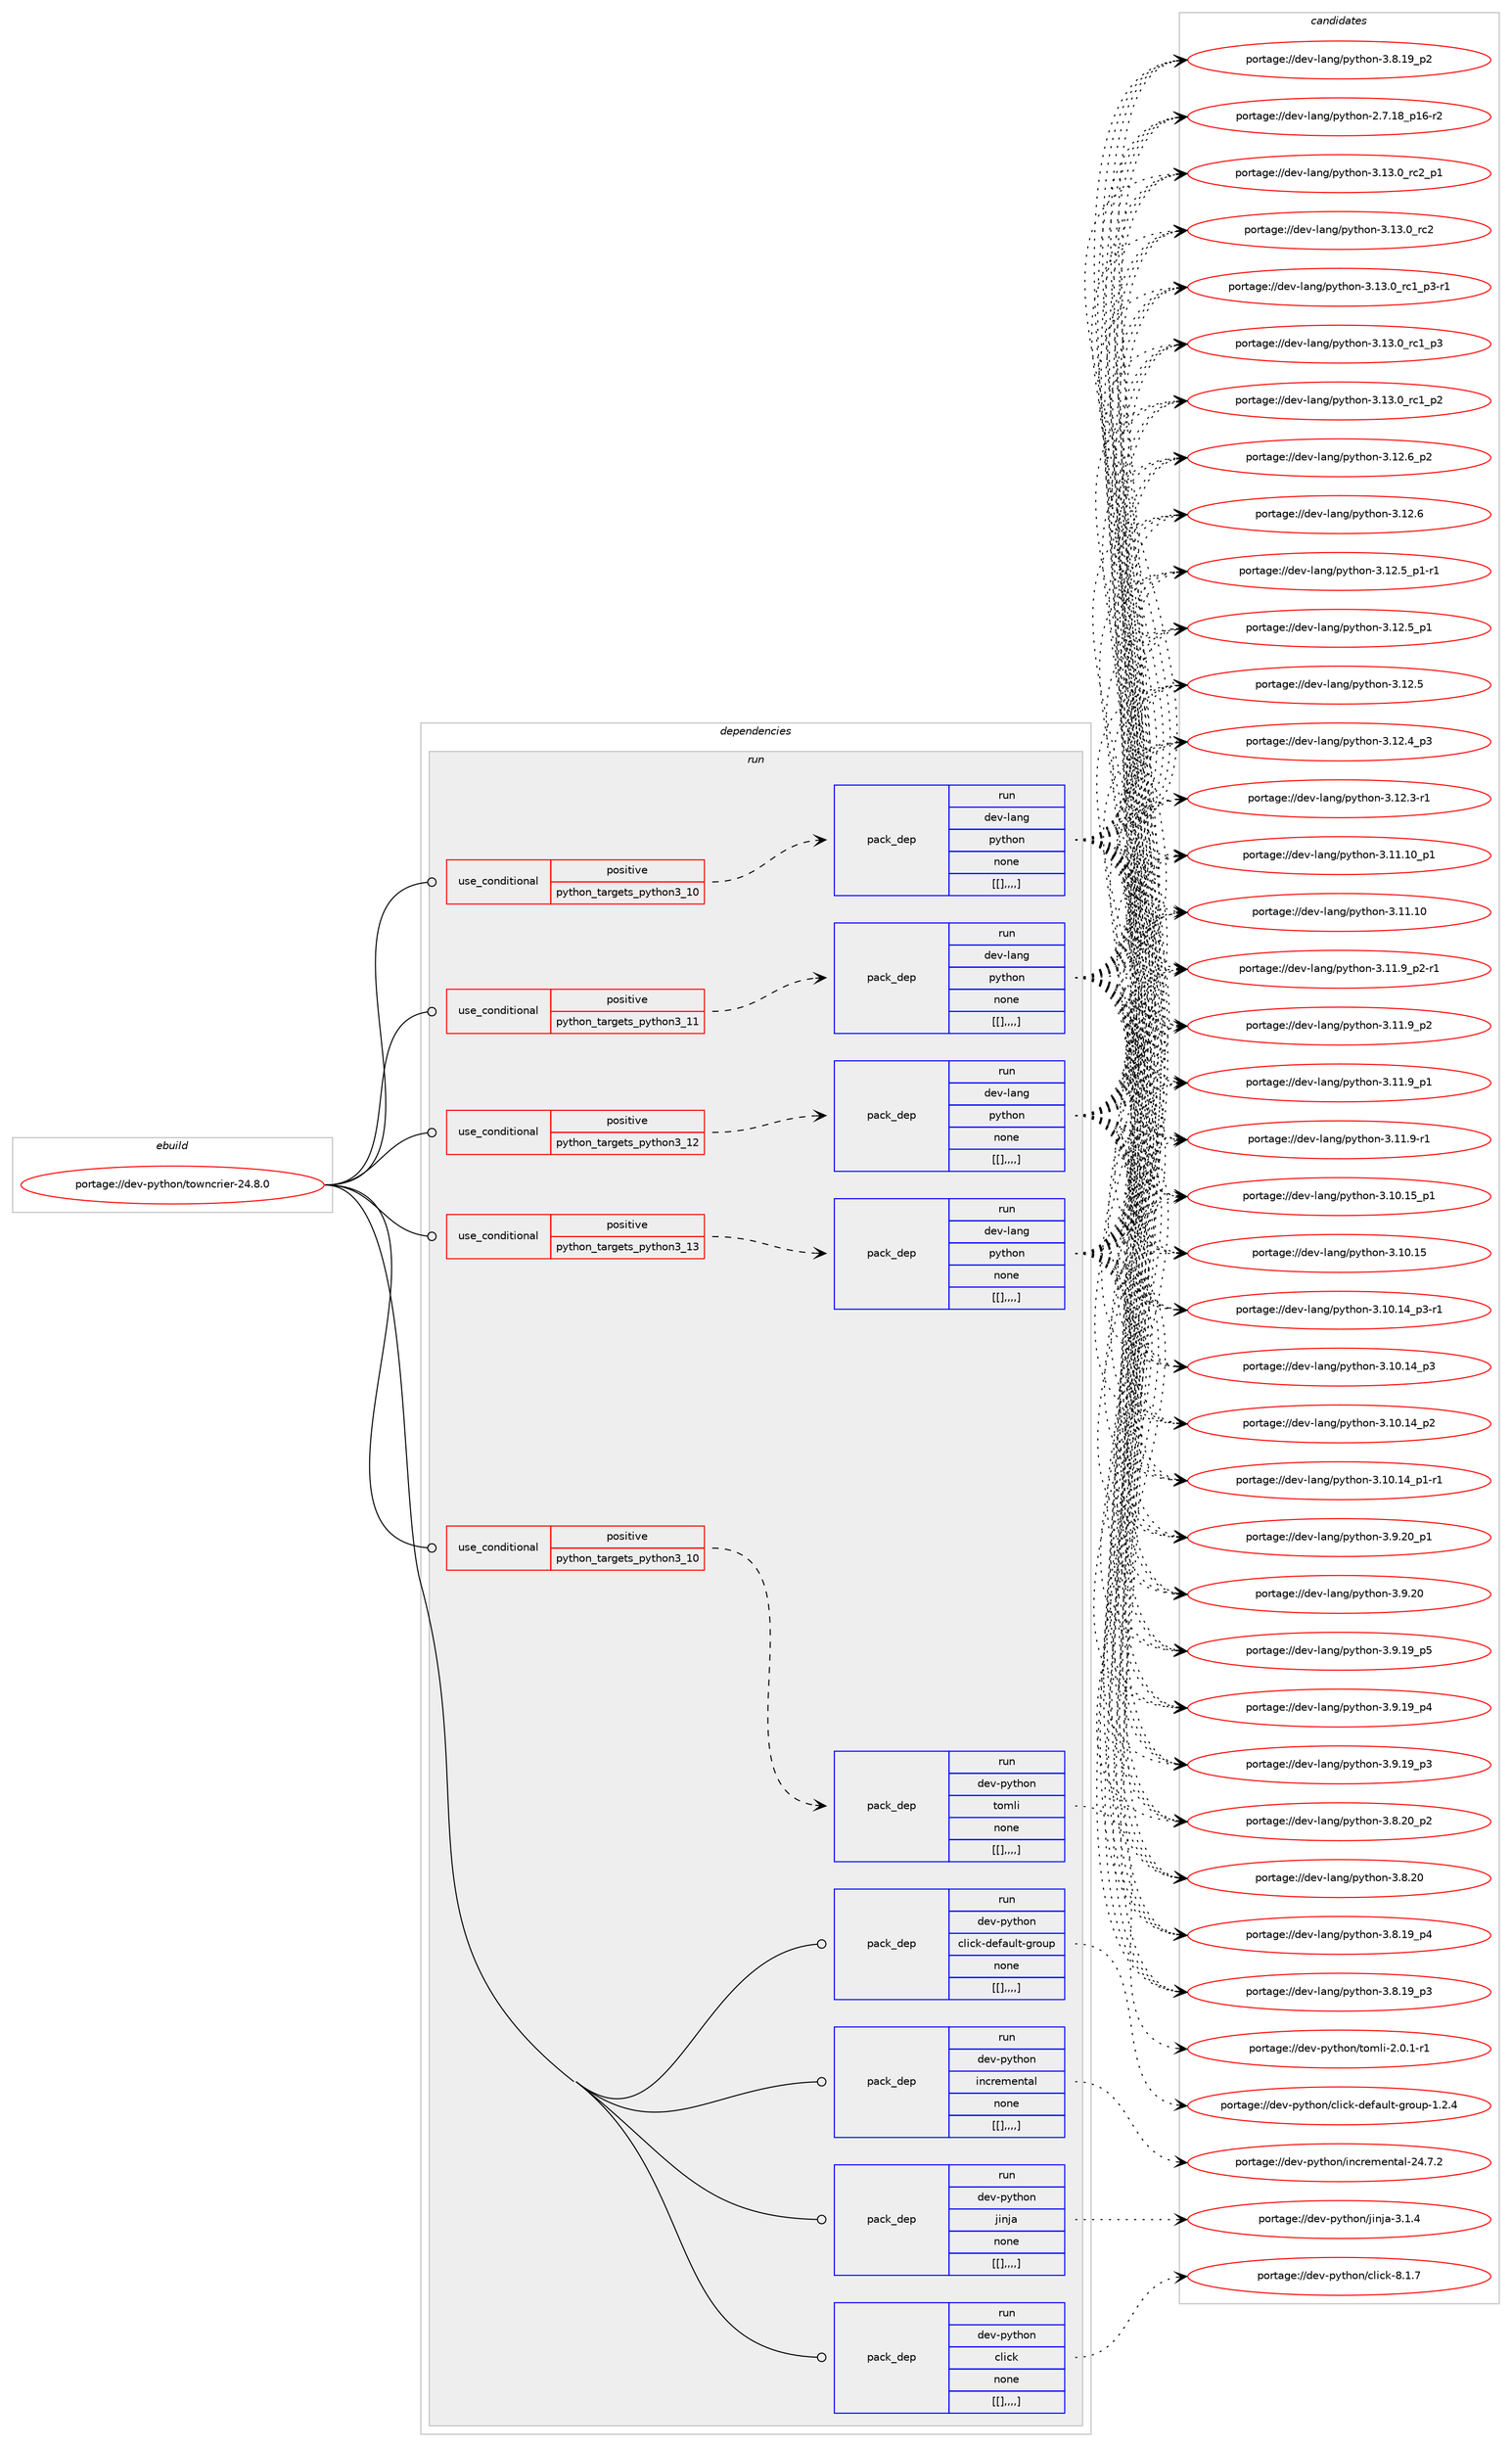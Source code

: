digraph prolog {

# *************
# Graph options
# *************

newrank=true;
concentrate=true;
compound=true;
graph [rankdir=LR,fontname=Helvetica,fontsize=10,ranksep=1.5];#, ranksep=2.5, nodesep=0.2];
edge  [arrowhead=vee];
node  [fontname=Helvetica,fontsize=10];

# **********
# The ebuild
# **********

subgraph cluster_leftcol {
color=gray;
label=<<i>ebuild</i>>;
id [label="portage://dev-python/towncrier-24.8.0", color=red, width=4, href="../dev-python/towncrier-24.8.0.svg"];
}

# ****************
# The dependencies
# ****************

subgraph cluster_midcol {
color=gray;
label=<<i>dependencies</i>>;
subgraph cluster_compile {
fillcolor="#eeeeee";
style=filled;
label=<<i>compile</i>>;
}
subgraph cluster_compileandrun {
fillcolor="#eeeeee";
style=filled;
label=<<i>compile and run</i>>;
}
subgraph cluster_run {
fillcolor="#eeeeee";
style=filled;
label=<<i>run</i>>;
subgraph cond42301 {
dependency169187 [label=<<TABLE BORDER="0" CELLBORDER="1" CELLSPACING="0" CELLPADDING="4"><TR><TD ROWSPAN="3" CELLPADDING="10">use_conditional</TD></TR><TR><TD>positive</TD></TR><TR><TD>python_targets_python3_10</TD></TR></TABLE>>, shape=none, color=red];
subgraph pack125624 {
dependency169188 [label=<<TABLE BORDER="0" CELLBORDER="1" CELLSPACING="0" CELLPADDING="4" WIDTH="220"><TR><TD ROWSPAN="6" CELLPADDING="30">pack_dep</TD></TR><TR><TD WIDTH="110">run</TD></TR><TR><TD>dev-lang</TD></TR><TR><TD>python</TD></TR><TR><TD>none</TD></TR><TR><TD>[[],,,,]</TD></TR></TABLE>>, shape=none, color=blue];
}
dependency169187:e -> dependency169188:w [weight=20,style="dashed",arrowhead="vee"];
}
id:e -> dependency169187:w [weight=20,style="solid",arrowhead="odot"];
subgraph cond42302 {
dependency169189 [label=<<TABLE BORDER="0" CELLBORDER="1" CELLSPACING="0" CELLPADDING="4"><TR><TD ROWSPAN="3" CELLPADDING="10">use_conditional</TD></TR><TR><TD>positive</TD></TR><TR><TD>python_targets_python3_10</TD></TR></TABLE>>, shape=none, color=red];
subgraph pack125625 {
dependency169190 [label=<<TABLE BORDER="0" CELLBORDER="1" CELLSPACING="0" CELLPADDING="4" WIDTH="220"><TR><TD ROWSPAN="6" CELLPADDING="30">pack_dep</TD></TR><TR><TD WIDTH="110">run</TD></TR><TR><TD>dev-python</TD></TR><TR><TD>tomli</TD></TR><TR><TD>none</TD></TR><TR><TD>[[],,,,]</TD></TR></TABLE>>, shape=none, color=blue];
}
dependency169189:e -> dependency169190:w [weight=20,style="dashed",arrowhead="vee"];
}
id:e -> dependency169189:w [weight=20,style="solid",arrowhead="odot"];
subgraph cond42303 {
dependency169191 [label=<<TABLE BORDER="0" CELLBORDER="1" CELLSPACING="0" CELLPADDING="4"><TR><TD ROWSPAN="3" CELLPADDING="10">use_conditional</TD></TR><TR><TD>positive</TD></TR><TR><TD>python_targets_python3_11</TD></TR></TABLE>>, shape=none, color=red];
subgraph pack125626 {
dependency169192 [label=<<TABLE BORDER="0" CELLBORDER="1" CELLSPACING="0" CELLPADDING="4" WIDTH="220"><TR><TD ROWSPAN="6" CELLPADDING="30">pack_dep</TD></TR><TR><TD WIDTH="110">run</TD></TR><TR><TD>dev-lang</TD></TR><TR><TD>python</TD></TR><TR><TD>none</TD></TR><TR><TD>[[],,,,]</TD></TR></TABLE>>, shape=none, color=blue];
}
dependency169191:e -> dependency169192:w [weight=20,style="dashed",arrowhead="vee"];
}
id:e -> dependency169191:w [weight=20,style="solid",arrowhead="odot"];
subgraph cond42304 {
dependency169193 [label=<<TABLE BORDER="0" CELLBORDER="1" CELLSPACING="0" CELLPADDING="4"><TR><TD ROWSPAN="3" CELLPADDING="10">use_conditional</TD></TR><TR><TD>positive</TD></TR><TR><TD>python_targets_python3_12</TD></TR></TABLE>>, shape=none, color=red];
subgraph pack125627 {
dependency169194 [label=<<TABLE BORDER="0" CELLBORDER="1" CELLSPACING="0" CELLPADDING="4" WIDTH="220"><TR><TD ROWSPAN="6" CELLPADDING="30">pack_dep</TD></TR><TR><TD WIDTH="110">run</TD></TR><TR><TD>dev-lang</TD></TR><TR><TD>python</TD></TR><TR><TD>none</TD></TR><TR><TD>[[],,,,]</TD></TR></TABLE>>, shape=none, color=blue];
}
dependency169193:e -> dependency169194:w [weight=20,style="dashed",arrowhead="vee"];
}
id:e -> dependency169193:w [weight=20,style="solid",arrowhead="odot"];
subgraph cond42305 {
dependency169195 [label=<<TABLE BORDER="0" CELLBORDER="1" CELLSPACING="0" CELLPADDING="4"><TR><TD ROWSPAN="3" CELLPADDING="10">use_conditional</TD></TR><TR><TD>positive</TD></TR><TR><TD>python_targets_python3_13</TD></TR></TABLE>>, shape=none, color=red];
subgraph pack125628 {
dependency169196 [label=<<TABLE BORDER="0" CELLBORDER="1" CELLSPACING="0" CELLPADDING="4" WIDTH="220"><TR><TD ROWSPAN="6" CELLPADDING="30">pack_dep</TD></TR><TR><TD WIDTH="110">run</TD></TR><TR><TD>dev-lang</TD></TR><TR><TD>python</TD></TR><TR><TD>none</TD></TR><TR><TD>[[],,,,]</TD></TR></TABLE>>, shape=none, color=blue];
}
dependency169195:e -> dependency169196:w [weight=20,style="dashed",arrowhead="vee"];
}
id:e -> dependency169195:w [weight=20,style="solid",arrowhead="odot"];
subgraph pack125629 {
dependency169197 [label=<<TABLE BORDER="0" CELLBORDER="1" CELLSPACING="0" CELLPADDING="4" WIDTH="220"><TR><TD ROWSPAN="6" CELLPADDING="30">pack_dep</TD></TR><TR><TD WIDTH="110">run</TD></TR><TR><TD>dev-python</TD></TR><TR><TD>click</TD></TR><TR><TD>none</TD></TR><TR><TD>[[],,,,]</TD></TR></TABLE>>, shape=none, color=blue];
}
id:e -> dependency169197:w [weight=20,style="solid",arrowhead="odot"];
subgraph pack125630 {
dependency169198 [label=<<TABLE BORDER="0" CELLBORDER="1" CELLSPACING="0" CELLPADDING="4" WIDTH="220"><TR><TD ROWSPAN="6" CELLPADDING="30">pack_dep</TD></TR><TR><TD WIDTH="110">run</TD></TR><TR><TD>dev-python</TD></TR><TR><TD>click-default-group</TD></TR><TR><TD>none</TD></TR><TR><TD>[[],,,,]</TD></TR></TABLE>>, shape=none, color=blue];
}
id:e -> dependency169198:w [weight=20,style="solid",arrowhead="odot"];
subgraph pack125631 {
dependency169199 [label=<<TABLE BORDER="0" CELLBORDER="1" CELLSPACING="0" CELLPADDING="4" WIDTH="220"><TR><TD ROWSPAN="6" CELLPADDING="30">pack_dep</TD></TR><TR><TD WIDTH="110">run</TD></TR><TR><TD>dev-python</TD></TR><TR><TD>incremental</TD></TR><TR><TD>none</TD></TR><TR><TD>[[],,,,]</TD></TR></TABLE>>, shape=none, color=blue];
}
id:e -> dependency169199:w [weight=20,style="solid",arrowhead="odot"];
subgraph pack125632 {
dependency169200 [label=<<TABLE BORDER="0" CELLBORDER="1" CELLSPACING="0" CELLPADDING="4" WIDTH="220"><TR><TD ROWSPAN="6" CELLPADDING="30">pack_dep</TD></TR><TR><TD WIDTH="110">run</TD></TR><TR><TD>dev-python</TD></TR><TR><TD>jinja</TD></TR><TR><TD>none</TD></TR><TR><TD>[[],,,,]</TD></TR></TABLE>>, shape=none, color=blue];
}
id:e -> dependency169200:w [weight=20,style="solid",arrowhead="odot"];
}
}

# **************
# The candidates
# **************

subgraph cluster_choices {
rank=same;
color=gray;
label=<<i>candidates</i>>;

subgraph choice125624 {
color=black;
nodesep=1;
choice100101118451089711010347112121116104111110455146495146489511499509511249 [label="portage://dev-lang/python-3.13.0_rc2_p1", color=red, width=4,href="../dev-lang/python-3.13.0_rc2_p1.svg"];
choice10010111845108971101034711212111610411111045514649514648951149950 [label="portage://dev-lang/python-3.13.0_rc2", color=red, width=4,href="../dev-lang/python-3.13.0_rc2.svg"];
choice1001011184510897110103471121211161041111104551464951464895114994995112514511449 [label="portage://dev-lang/python-3.13.0_rc1_p3-r1", color=red, width=4,href="../dev-lang/python-3.13.0_rc1_p3-r1.svg"];
choice100101118451089711010347112121116104111110455146495146489511499499511251 [label="portage://dev-lang/python-3.13.0_rc1_p3", color=red, width=4,href="../dev-lang/python-3.13.0_rc1_p3.svg"];
choice100101118451089711010347112121116104111110455146495146489511499499511250 [label="portage://dev-lang/python-3.13.0_rc1_p2", color=red, width=4,href="../dev-lang/python-3.13.0_rc1_p2.svg"];
choice100101118451089711010347112121116104111110455146495046549511250 [label="portage://dev-lang/python-3.12.6_p2", color=red, width=4,href="../dev-lang/python-3.12.6_p2.svg"];
choice10010111845108971101034711212111610411111045514649504654 [label="portage://dev-lang/python-3.12.6", color=red, width=4,href="../dev-lang/python-3.12.6.svg"];
choice1001011184510897110103471121211161041111104551464950465395112494511449 [label="portage://dev-lang/python-3.12.5_p1-r1", color=red, width=4,href="../dev-lang/python-3.12.5_p1-r1.svg"];
choice100101118451089711010347112121116104111110455146495046539511249 [label="portage://dev-lang/python-3.12.5_p1", color=red, width=4,href="../dev-lang/python-3.12.5_p1.svg"];
choice10010111845108971101034711212111610411111045514649504653 [label="portage://dev-lang/python-3.12.5", color=red, width=4,href="../dev-lang/python-3.12.5.svg"];
choice100101118451089711010347112121116104111110455146495046529511251 [label="portage://dev-lang/python-3.12.4_p3", color=red, width=4,href="../dev-lang/python-3.12.4_p3.svg"];
choice100101118451089711010347112121116104111110455146495046514511449 [label="portage://dev-lang/python-3.12.3-r1", color=red, width=4,href="../dev-lang/python-3.12.3-r1.svg"];
choice10010111845108971101034711212111610411111045514649494649489511249 [label="portage://dev-lang/python-3.11.10_p1", color=red, width=4,href="../dev-lang/python-3.11.10_p1.svg"];
choice1001011184510897110103471121211161041111104551464949464948 [label="portage://dev-lang/python-3.11.10", color=red, width=4,href="../dev-lang/python-3.11.10.svg"];
choice1001011184510897110103471121211161041111104551464949465795112504511449 [label="portage://dev-lang/python-3.11.9_p2-r1", color=red, width=4,href="../dev-lang/python-3.11.9_p2-r1.svg"];
choice100101118451089711010347112121116104111110455146494946579511250 [label="portage://dev-lang/python-3.11.9_p2", color=red, width=4,href="../dev-lang/python-3.11.9_p2.svg"];
choice100101118451089711010347112121116104111110455146494946579511249 [label="portage://dev-lang/python-3.11.9_p1", color=red, width=4,href="../dev-lang/python-3.11.9_p1.svg"];
choice100101118451089711010347112121116104111110455146494946574511449 [label="portage://dev-lang/python-3.11.9-r1", color=red, width=4,href="../dev-lang/python-3.11.9-r1.svg"];
choice10010111845108971101034711212111610411111045514649484649539511249 [label="portage://dev-lang/python-3.10.15_p1", color=red, width=4,href="../dev-lang/python-3.10.15_p1.svg"];
choice1001011184510897110103471121211161041111104551464948464953 [label="portage://dev-lang/python-3.10.15", color=red, width=4,href="../dev-lang/python-3.10.15.svg"];
choice100101118451089711010347112121116104111110455146494846495295112514511449 [label="portage://dev-lang/python-3.10.14_p3-r1", color=red, width=4,href="../dev-lang/python-3.10.14_p3-r1.svg"];
choice10010111845108971101034711212111610411111045514649484649529511251 [label="portage://dev-lang/python-3.10.14_p3", color=red, width=4,href="../dev-lang/python-3.10.14_p3.svg"];
choice10010111845108971101034711212111610411111045514649484649529511250 [label="portage://dev-lang/python-3.10.14_p2", color=red, width=4,href="../dev-lang/python-3.10.14_p2.svg"];
choice100101118451089711010347112121116104111110455146494846495295112494511449 [label="portage://dev-lang/python-3.10.14_p1-r1", color=red, width=4,href="../dev-lang/python-3.10.14_p1-r1.svg"];
choice100101118451089711010347112121116104111110455146574650489511249 [label="portage://dev-lang/python-3.9.20_p1", color=red, width=4,href="../dev-lang/python-3.9.20_p1.svg"];
choice10010111845108971101034711212111610411111045514657465048 [label="portage://dev-lang/python-3.9.20", color=red, width=4,href="../dev-lang/python-3.9.20.svg"];
choice100101118451089711010347112121116104111110455146574649579511253 [label="portage://dev-lang/python-3.9.19_p5", color=red, width=4,href="../dev-lang/python-3.9.19_p5.svg"];
choice100101118451089711010347112121116104111110455146574649579511252 [label="portage://dev-lang/python-3.9.19_p4", color=red, width=4,href="../dev-lang/python-3.9.19_p4.svg"];
choice100101118451089711010347112121116104111110455146574649579511251 [label="portage://dev-lang/python-3.9.19_p3", color=red, width=4,href="../dev-lang/python-3.9.19_p3.svg"];
choice100101118451089711010347112121116104111110455146564650489511250 [label="portage://dev-lang/python-3.8.20_p2", color=red, width=4,href="../dev-lang/python-3.8.20_p2.svg"];
choice10010111845108971101034711212111610411111045514656465048 [label="portage://dev-lang/python-3.8.20", color=red, width=4,href="../dev-lang/python-3.8.20.svg"];
choice100101118451089711010347112121116104111110455146564649579511252 [label="portage://dev-lang/python-3.8.19_p4", color=red, width=4,href="../dev-lang/python-3.8.19_p4.svg"];
choice100101118451089711010347112121116104111110455146564649579511251 [label="portage://dev-lang/python-3.8.19_p3", color=red, width=4,href="../dev-lang/python-3.8.19_p3.svg"];
choice100101118451089711010347112121116104111110455146564649579511250 [label="portage://dev-lang/python-3.8.19_p2", color=red, width=4,href="../dev-lang/python-3.8.19_p2.svg"];
choice100101118451089711010347112121116104111110455046554649569511249544511450 [label="portage://dev-lang/python-2.7.18_p16-r2", color=red, width=4,href="../dev-lang/python-2.7.18_p16-r2.svg"];
dependency169188:e -> choice100101118451089711010347112121116104111110455146495146489511499509511249:w [style=dotted,weight="100"];
dependency169188:e -> choice10010111845108971101034711212111610411111045514649514648951149950:w [style=dotted,weight="100"];
dependency169188:e -> choice1001011184510897110103471121211161041111104551464951464895114994995112514511449:w [style=dotted,weight="100"];
dependency169188:e -> choice100101118451089711010347112121116104111110455146495146489511499499511251:w [style=dotted,weight="100"];
dependency169188:e -> choice100101118451089711010347112121116104111110455146495146489511499499511250:w [style=dotted,weight="100"];
dependency169188:e -> choice100101118451089711010347112121116104111110455146495046549511250:w [style=dotted,weight="100"];
dependency169188:e -> choice10010111845108971101034711212111610411111045514649504654:w [style=dotted,weight="100"];
dependency169188:e -> choice1001011184510897110103471121211161041111104551464950465395112494511449:w [style=dotted,weight="100"];
dependency169188:e -> choice100101118451089711010347112121116104111110455146495046539511249:w [style=dotted,weight="100"];
dependency169188:e -> choice10010111845108971101034711212111610411111045514649504653:w [style=dotted,weight="100"];
dependency169188:e -> choice100101118451089711010347112121116104111110455146495046529511251:w [style=dotted,weight="100"];
dependency169188:e -> choice100101118451089711010347112121116104111110455146495046514511449:w [style=dotted,weight="100"];
dependency169188:e -> choice10010111845108971101034711212111610411111045514649494649489511249:w [style=dotted,weight="100"];
dependency169188:e -> choice1001011184510897110103471121211161041111104551464949464948:w [style=dotted,weight="100"];
dependency169188:e -> choice1001011184510897110103471121211161041111104551464949465795112504511449:w [style=dotted,weight="100"];
dependency169188:e -> choice100101118451089711010347112121116104111110455146494946579511250:w [style=dotted,weight="100"];
dependency169188:e -> choice100101118451089711010347112121116104111110455146494946579511249:w [style=dotted,weight="100"];
dependency169188:e -> choice100101118451089711010347112121116104111110455146494946574511449:w [style=dotted,weight="100"];
dependency169188:e -> choice10010111845108971101034711212111610411111045514649484649539511249:w [style=dotted,weight="100"];
dependency169188:e -> choice1001011184510897110103471121211161041111104551464948464953:w [style=dotted,weight="100"];
dependency169188:e -> choice100101118451089711010347112121116104111110455146494846495295112514511449:w [style=dotted,weight="100"];
dependency169188:e -> choice10010111845108971101034711212111610411111045514649484649529511251:w [style=dotted,weight="100"];
dependency169188:e -> choice10010111845108971101034711212111610411111045514649484649529511250:w [style=dotted,weight="100"];
dependency169188:e -> choice100101118451089711010347112121116104111110455146494846495295112494511449:w [style=dotted,weight="100"];
dependency169188:e -> choice100101118451089711010347112121116104111110455146574650489511249:w [style=dotted,weight="100"];
dependency169188:e -> choice10010111845108971101034711212111610411111045514657465048:w [style=dotted,weight="100"];
dependency169188:e -> choice100101118451089711010347112121116104111110455146574649579511253:w [style=dotted,weight="100"];
dependency169188:e -> choice100101118451089711010347112121116104111110455146574649579511252:w [style=dotted,weight="100"];
dependency169188:e -> choice100101118451089711010347112121116104111110455146574649579511251:w [style=dotted,weight="100"];
dependency169188:e -> choice100101118451089711010347112121116104111110455146564650489511250:w [style=dotted,weight="100"];
dependency169188:e -> choice10010111845108971101034711212111610411111045514656465048:w [style=dotted,weight="100"];
dependency169188:e -> choice100101118451089711010347112121116104111110455146564649579511252:w [style=dotted,weight="100"];
dependency169188:e -> choice100101118451089711010347112121116104111110455146564649579511251:w [style=dotted,weight="100"];
dependency169188:e -> choice100101118451089711010347112121116104111110455146564649579511250:w [style=dotted,weight="100"];
dependency169188:e -> choice100101118451089711010347112121116104111110455046554649569511249544511450:w [style=dotted,weight="100"];
}
subgraph choice125625 {
color=black;
nodesep=1;
choice10010111845112121116104111110471161111091081054550464846494511449 [label="portage://dev-python/tomli-2.0.1-r1", color=red, width=4,href="../dev-python/tomli-2.0.1-r1.svg"];
dependency169190:e -> choice10010111845112121116104111110471161111091081054550464846494511449:w [style=dotted,weight="100"];
}
subgraph choice125626 {
color=black;
nodesep=1;
choice100101118451089711010347112121116104111110455146495146489511499509511249 [label="portage://dev-lang/python-3.13.0_rc2_p1", color=red, width=4,href="../dev-lang/python-3.13.0_rc2_p1.svg"];
choice10010111845108971101034711212111610411111045514649514648951149950 [label="portage://dev-lang/python-3.13.0_rc2", color=red, width=4,href="../dev-lang/python-3.13.0_rc2.svg"];
choice1001011184510897110103471121211161041111104551464951464895114994995112514511449 [label="portage://dev-lang/python-3.13.0_rc1_p3-r1", color=red, width=4,href="../dev-lang/python-3.13.0_rc1_p3-r1.svg"];
choice100101118451089711010347112121116104111110455146495146489511499499511251 [label="portage://dev-lang/python-3.13.0_rc1_p3", color=red, width=4,href="../dev-lang/python-3.13.0_rc1_p3.svg"];
choice100101118451089711010347112121116104111110455146495146489511499499511250 [label="portage://dev-lang/python-3.13.0_rc1_p2", color=red, width=4,href="../dev-lang/python-3.13.0_rc1_p2.svg"];
choice100101118451089711010347112121116104111110455146495046549511250 [label="portage://dev-lang/python-3.12.6_p2", color=red, width=4,href="../dev-lang/python-3.12.6_p2.svg"];
choice10010111845108971101034711212111610411111045514649504654 [label="portage://dev-lang/python-3.12.6", color=red, width=4,href="../dev-lang/python-3.12.6.svg"];
choice1001011184510897110103471121211161041111104551464950465395112494511449 [label="portage://dev-lang/python-3.12.5_p1-r1", color=red, width=4,href="../dev-lang/python-3.12.5_p1-r1.svg"];
choice100101118451089711010347112121116104111110455146495046539511249 [label="portage://dev-lang/python-3.12.5_p1", color=red, width=4,href="../dev-lang/python-3.12.5_p1.svg"];
choice10010111845108971101034711212111610411111045514649504653 [label="portage://dev-lang/python-3.12.5", color=red, width=4,href="../dev-lang/python-3.12.5.svg"];
choice100101118451089711010347112121116104111110455146495046529511251 [label="portage://dev-lang/python-3.12.4_p3", color=red, width=4,href="../dev-lang/python-3.12.4_p3.svg"];
choice100101118451089711010347112121116104111110455146495046514511449 [label="portage://dev-lang/python-3.12.3-r1", color=red, width=4,href="../dev-lang/python-3.12.3-r1.svg"];
choice10010111845108971101034711212111610411111045514649494649489511249 [label="portage://dev-lang/python-3.11.10_p1", color=red, width=4,href="../dev-lang/python-3.11.10_p1.svg"];
choice1001011184510897110103471121211161041111104551464949464948 [label="portage://dev-lang/python-3.11.10", color=red, width=4,href="../dev-lang/python-3.11.10.svg"];
choice1001011184510897110103471121211161041111104551464949465795112504511449 [label="portage://dev-lang/python-3.11.9_p2-r1", color=red, width=4,href="../dev-lang/python-3.11.9_p2-r1.svg"];
choice100101118451089711010347112121116104111110455146494946579511250 [label="portage://dev-lang/python-3.11.9_p2", color=red, width=4,href="../dev-lang/python-3.11.9_p2.svg"];
choice100101118451089711010347112121116104111110455146494946579511249 [label="portage://dev-lang/python-3.11.9_p1", color=red, width=4,href="../dev-lang/python-3.11.9_p1.svg"];
choice100101118451089711010347112121116104111110455146494946574511449 [label="portage://dev-lang/python-3.11.9-r1", color=red, width=4,href="../dev-lang/python-3.11.9-r1.svg"];
choice10010111845108971101034711212111610411111045514649484649539511249 [label="portage://dev-lang/python-3.10.15_p1", color=red, width=4,href="../dev-lang/python-3.10.15_p1.svg"];
choice1001011184510897110103471121211161041111104551464948464953 [label="portage://dev-lang/python-3.10.15", color=red, width=4,href="../dev-lang/python-3.10.15.svg"];
choice100101118451089711010347112121116104111110455146494846495295112514511449 [label="portage://dev-lang/python-3.10.14_p3-r1", color=red, width=4,href="../dev-lang/python-3.10.14_p3-r1.svg"];
choice10010111845108971101034711212111610411111045514649484649529511251 [label="portage://dev-lang/python-3.10.14_p3", color=red, width=4,href="../dev-lang/python-3.10.14_p3.svg"];
choice10010111845108971101034711212111610411111045514649484649529511250 [label="portage://dev-lang/python-3.10.14_p2", color=red, width=4,href="../dev-lang/python-3.10.14_p2.svg"];
choice100101118451089711010347112121116104111110455146494846495295112494511449 [label="portage://dev-lang/python-3.10.14_p1-r1", color=red, width=4,href="../dev-lang/python-3.10.14_p1-r1.svg"];
choice100101118451089711010347112121116104111110455146574650489511249 [label="portage://dev-lang/python-3.9.20_p1", color=red, width=4,href="../dev-lang/python-3.9.20_p1.svg"];
choice10010111845108971101034711212111610411111045514657465048 [label="portage://dev-lang/python-3.9.20", color=red, width=4,href="../dev-lang/python-3.9.20.svg"];
choice100101118451089711010347112121116104111110455146574649579511253 [label="portage://dev-lang/python-3.9.19_p5", color=red, width=4,href="../dev-lang/python-3.9.19_p5.svg"];
choice100101118451089711010347112121116104111110455146574649579511252 [label="portage://dev-lang/python-3.9.19_p4", color=red, width=4,href="../dev-lang/python-3.9.19_p4.svg"];
choice100101118451089711010347112121116104111110455146574649579511251 [label="portage://dev-lang/python-3.9.19_p3", color=red, width=4,href="../dev-lang/python-3.9.19_p3.svg"];
choice100101118451089711010347112121116104111110455146564650489511250 [label="portage://dev-lang/python-3.8.20_p2", color=red, width=4,href="../dev-lang/python-3.8.20_p2.svg"];
choice10010111845108971101034711212111610411111045514656465048 [label="portage://dev-lang/python-3.8.20", color=red, width=4,href="../dev-lang/python-3.8.20.svg"];
choice100101118451089711010347112121116104111110455146564649579511252 [label="portage://dev-lang/python-3.8.19_p4", color=red, width=4,href="../dev-lang/python-3.8.19_p4.svg"];
choice100101118451089711010347112121116104111110455146564649579511251 [label="portage://dev-lang/python-3.8.19_p3", color=red, width=4,href="../dev-lang/python-3.8.19_p3.svg"];
choice100101118451089711010347112121116104111110455146564649579511250 [label="portage://dev-lang/python-3.8.19_p2", color=red, width=4,href="../dev-lang/python-3.8.19_p2.svg"];
choice100101118451089711010347112121116104111110455046554649569511249544511450 [label="portage://dev-lang/python-2.7.18_p16-r2", color=red, width=4,href="../dev-lang/python-2.7.18_p16-r2.svg"];
dependency169192:e -> choice100101118451089711010347112121116104111110455146495146489511499509511249:w [style=dotted,weight="100"];
dependency169192:e -> choice10010111845108971101034711212111610411111045514649514648951149950:w [style=dotted,weight="100"];
dependency169192:e -> choice1001011184510897110103471121211161041111104551464951464895114994995112514511449:w [style=dotted,weight="100"];
dependency169192:e -> choice100101118451089711010347112121116104111110455146495146489511499499511251:w [style=dotted,weight="100"];
dependency169192:e -> choice100101118451089711010347112121116104111110455146495146489511499499511250:w [style=dotted,weight="100"];
dependency169192:e -> choice100101118451089711010347112121116104111110455146495046549511250:w [style=dotted,weight="100"];
dependency169192:e -> choice10010111845108971101034711212111610411111045514649504654:w [style=dotted,weight="100"];
dependency169192:e -> choice1001011184510897110103471121211161041111104551464950465395112494511449:w [style=dotted,weight="100"];
dependency169192:e -> choice100101118451089711010347112121116104111110455146495046539511249:w [style=dotted,weight="100"];
dependency169192:e -> choice10010111845108971101034711212111610411111045514649504653:w [style=dotted,weight="100"];
dependency169192:e -> choice100101118451089711010347112121116104111110455146495046529511251:w [style=dotted,weight="100"];
dependency169192:e -> choice100101118451089711010347112121116104111110455146495046514511449:w [style=dotted,weight="100"];
dependency169192:e -> choice10010111845108971101034711212111610411111045514649494649489511249:w [style=dotted,weight="100"];
dependency169192:e -> choice1001011184510897110103471121211161041111104551464949464948:w [style=dotted,weight="100"];
dependency169192:e -> choice1001011184510897110103471121211161041111104551464949465795112504511449:w [style=dotted,weight="100"];
dependency169192:e -> choice100101118451089711010347112121116104111110455146494946579511250:w [style=dotted,weight="100"];
dependency169192:e -> choice100101118451089711010347112121116104111110455146494946579511249:w [style=dotted,weight="100"];
dependency169192:e -> choice100101118451089711010347112121116104111110455146494946574511449:w [style=dotted,weight="100"];
dependency169192:e -> choice10010111845108971101034711212111610411111045514649484649539511249:w [style=dotted,weight="100"];
dependency169192:e -> choice1001011184510897110103471121211161041111104551464948464953:w [style=dotted,weight="100"];
dependency169192:e -> choice100101118451089711010347112121116104111110455146494846495295112514511449:w [style=dotted,weight="100"];
dependency169192:e -> choice10010111845108971101034711212111610411111045514649484649529511251:w [style=dotted,weight="100"];
dependency169192:e -> choice10010111845108971101034711212111610411111045514649484649529511250:w [style=dotted,weight="100"];
dependency169192:e -> choice100101118451089711010347112121116104111110455146494846495295112494511449:w [style=dotted,weight="100"];
dependency169192:e -> choice100101118451089711010347112121116104111110455146574650489511249:w [style=dotted,weight="100"];
dependency169192:e -> choice10010111845108971101034711212111610411111045514657465048:w [style=dotted,weight="100"];
dependency169192:e -> choice100101118451089711010347112121116104111110455146574649579511253:w [style=dotted,weight="100"];
dependency169192:e -> choice100101118451089711010347112121116104111110455146574649579511252:w [style=dotted,weight="100"];
dependency169192:e -> choice100101118451089711010347112121116104111110455146574649579511251:w [style=dotted,weight="100"];
dependency169192:e -> choice100101118451089711010347112121116104111110455146564650489511250:w [style=dotted,weight="100"];
dependency169192:e -> choice10010111845108971101034711212111610411111045514656465048:w [style=dotted,weight="100"];
dependency169192:e -> choice100101118451089711010347112121116104111110455146564649579511252:w [style=dotted,weight="100"];
dependency169192:e -> choice100101118451089711010347112121116104111110455146564649579511251:w [style=dotted,weight="100"];
dependency169192:e -> choice100101118451089711010347112121116104111110455146564649579511250:w [style=dotted,weight="100"];
dependency169192:e -> choice100101118451089711010347112121116104111110455046554649569511249544511450:w [style=dotted,weight="100"];
}
subgraph choice125627 {
color=black;
nodesep=1;
choice100101118451089711010347112121116104111110455146495146489511499509511249 [label="portage://dev-lang/python-3.13.0_rc2_p1", color=red, width=4,href="../dev-lang/python-3.13.0_rc2_p1.svg"];
choice10010111845108971101034711212111610411111045514649514648951149950 [label="portage://dev-lang/python-3.13.0_rc2", color=red, width=4,href="../dev-lang/python-3.13.0_rc2.svg"];
choice1001011184510897110103471121211161041111104551464951464895114994995112514511449 [label="portage://dev-lang/python-3.13.0_rc1_p3-r1", color=red, width=4,href="../dev-lang/python-3.13.0_rc1_p3-r1.svg"];
choice100101118451089711010347112121116104111110455146495146489511499499511251 [label="portage://dev-lang/python-3.13.0_rc1_p3", color=red, width=4,href="../dev-lang/python-3.13.0_rc1_p3.svg"];
choice100101118451089711010347112121116104111110455146495146489511499499511250 [label="portage://dev-lang/python-3.13.0_rc1_p2", color=red, width=4,href="../dev-lang/python-3.13.0_rc1_p2.svg"];
choice100101118451089711010347112121116104111110455146495046549511250 [label="portage://dev-lang/python-3.12.6_p2", color=red, width=4,href="../dev-lang/python-3.12.6_p2.svg"];
choice10010111845108971101034711212111610411111045514649504654 [label="portage://dev-lang/python-3.12.6", color=red, width=4,href="../dev-lang/python-3.12.6.svg"];
choice1001011184510897110103471121211161041111104551464950465395112494511449 [label="portage://dev-lang/python-3.12.5_p1-r1", color=red, width=4,href="../dev-lang/python-3.12.5_p1-r1.svg"];
choice100101118451089711010347112121116104111110455146495046539511249 [label="portage://dev-lang/python-3.12.5_p1", color=red, width=4,href="../dev-lang/python-3.12.5_p1.svg"];
choice10010111845108971101034711212111610411111045514649504653 [label="portage://dev-lang/python-3.12.5", color=red, width=4,href="../dev-lang/python-3.12.5.svg"];
choice100101118451089711010347112121116104111110455146495046529511251 [label="portage://dev-lang/python-3.12.4_p3", color=red, width=4,href="../dev-lang/python-3.12.4_p3.svg"];
choice100101118451089711010347112121116104111110455146495046514511449 [label="portage://dev-lang/python-3.12.3-r1", color=red, width=4,href="../dev-lang/python-3.12.3-r1.svg"];
choice10010111845108971101034711212111610411111045514649494649489511249 [label="portage://dev-lang/python-3.11.10_p1", color=red, width=4,href="../dev-lang/python-3.11.10_p1.svg"];
choice1001011184510897110103471121211161041111104551464949464948 [label="portage://dev-lang/python-3.11.10", color=red, width=4,href="../dev-lang/python-3.11.10.svg"];
choice1001011184510897110103471121211161041111104551464949465795112504511449 [label="portage://dev-lang/python-3.11.9_p2-r1", color=red, width=4,href="../dev-lang/python-3.11.9_p2-r1.svg"];
choice100101118451089711010347112121116104111110455146494946579511250 [label="portage://dev-lang/python-3.11.9_p2", color=red, width=4,href="../dev-lang/python-3.11.9_p2.svg"];
choice100101118451089711010347112121116104111110455146494946579511249 [label="portage://dev-lang/python-3.11.9_p1", color=red, width=4,href="../dev-lang/python-3.11.9_p1.svg"];
choice100101118451089711010347112121116104111110455146494946574511449 [label="portage://dev-lang/python-3.11.9-r1", color=red, width=4,href="../dev-lang/python-3.11.9-r1.svg"];
choice10010111845108971101034711212111610411111045514649484649539511249 [label="portage://dev-lang/python-3.10.15_p1", color=red, width=4,href="../dev-lang/python-3.10.15_p1.svg"];
choice1001011184510897110103471121211161041111104551464948464953 [label="portage://dev-lang/python-3.10.15", color=red, width=4,href="../dev-lang/python-3.10.15.svg"];
choice100101118451089711010347112121116104111110455146494846495295112514511449 [label="portage://dev-lang/python-3.10.14_p3-r1", color=red, width=4,href="../dev-lang/python-3.10.14_p3-r1.svg"];
choice10010111845108971101034711212111610411111045514649484649529511251 [label="portage://dev-lang/python-3.10.14_p3", color=red, width=4,href="../dev-lang/python-3.10.14_p3.svg"];
choice10010111845108971101034711212111610411111045514649484649529511250 [label="portage://dev-lang/python-3.10.14_p2", color=red, width=4,href="../dev-lang/python-3.10.14_p2.svg"];
choice100101118451089711010347112121116104111110455146494846495295112494511449 [label="portage://dev-lang/python-3.10.14_p1-r1", color=red, width=4,href="../dev-lang/python-3.10.14_p1-r1.svg"];
choice100101118451089711010347112121116104111110455146574650489511249 [label="portage://dev-lang/python-3.9.20_p1", color=red, width=4,href="../dev-lang/python-3.9.20_p1.svg"];
choice10010111845108971101034711212111610411111045514657465048 [label="portage://dev-lang/python-3.9.20", color=red, width=4,href="../dev-lang/python-3.9.20.svg"];
choice100101118451089711010347112121116104111110455146574649579511253 [label="portage://dev-lang/python-3.9.19_p5", color=red, width=4,href="../dev-lang/python-3.9.19_p5.svg"];
choice100101118451089711010347112121116104111110455146574649579511252 [label="portage://dev-lang/python-3.9.19_p4", color=red, width=4,href="../dev-lang/python-3.9.19_p4.svg"];
choice100101118451089711010347112121116104111110455146574649579511251 [label="portage://dev-lang/python-3.9.19_p3", color=red, width=4,href="../dev-lang/python-3.9.19_p3.svg"];
choice100101118451089711010347112121116104111110455146564650489511250 [label="portage://dev-lang/python-3.8.20_p2", color=red, width=4,href="../dev-lang/python-3.8.20_p2.svg"];
choice10010111845108971101034711212111610411111045514656465048 [label="portage://dev-lang/python-3.8.20", color=red, width=4,href="../dev-lang/python-3.8.20.svg"];
choice100101118451089711010347112121116104111110455146564649579511252 [label="portage://dev-lang/python-3.8.19_p4", color=red, width=4,href="../dev-lang/python-3.8.19_p4.svg"];
choice100101118451089711010347112121116104111110455146564649579511251 [label="portage://dev-lang/python-3.8.19_p3", color=red, width=4,href="../dev-lang/python-3.8.19_p3.svg"];
choice100101118451089711010347112121116104111110455146564649579511250 [label="portage://dev-lang/python-3.8.19_p2", color=red, width=4,href="../dev-lang/python-3.8.19_p2.svg"];
choice100101118451089711010347112121116104111110455046554649569511249544511450 [label="portage://dev-lang/python-2.7.18_p16-r2", color=red, width=4,href="../dev-lang/python-2.7.18_p16-r2.svg"];
dependency169194:e -> choice100101118451089711010347112121116104111110455146495146489511499509511249:w [style=dotted,weight="100"];
dependency169194:e -> choice10010111845108971101034711212111610411111045514649514648951149950:w [style=dotted,weight="100"];
dependency169194:e -> choice1001011184510897110103471121211161041111104551464951464895114994995112514511449:w [style=dotted,weight="100"];
dependency169194:e -> choice100101118451089711010347112121116104111110455146495146489511499499511251:w [style=dotted,weight="100"];
dependency169194:e -> choice100101118451089711010347112121116104111110455146495146489511499499511250:w [style=dotted,weight="100"];
dependency169194:e -> choice100101118451089711010347112121116104111110455146495046549511250:w [style=dotted,weight="100"];
dependency169194:e -> choice10010111845108971101034711212111610411111045514649504654:w [style=dotted,weight="100"];
dependency169194:e -> choice1001011184510897110103471121211161041111104551464950465395112494511449:w [style=dotted,weight="100"];
dependency169194:e -> choice100101118451089711010347112121116104111110455146495046539511249:w [style=dotted,weight="100"];
dependency169194:e -> choice10010111845108971101034711212111610411111045514649504653:w [style=dotted,weight="100"];
dependency169194:e -> choice100101118451089711010347112121116104111110455146495046529511251:w [style=dotted,weight="100"];
dependency169194:e -> choice100101118451089711010347112121116104111110455146495046514511449:w [style=dotted,weight="100"];
dependency169194:e -> choice10010111845108971101034711212111610411111045514649494649489511249:w [style=dotted,weight="100"];
dependency169194:e -> choice1001011184510897110103471121211161041111104551464949464948:w [style=dotted,weight="100"];
dependency169194:e -> choice1001011184510897110103471121211161041111104551464949465795112504511449:w [style=dotted,weight="100"];
dependency169194:e -> choice100101118451089711010347112121116104111110455146494946579511250:w [style=dotted,weight="100"];
dependency169194:e -> choice100101118451089711010347112121116104111110455146494946579511249:w [style=dotted,weight="100"];
dependency169194:e -> choice100101118451089711010347112121116104111110455146494946574511449:w [style=dotted,weight="100"];
dependency169194:e -> choice10010111845108971101034711212111610411111045514649484649539511249:w [style=dotted,weight="100"];
dependency169194:e -> choice1001011184510897110103471121211161041111104551464948464953:w [style=dotted,weight="100"];
dependency169194:e -> choice100101118451089711010347112121116104111110455146494846495295112514511449:w [style=dotted,weight="100"];
dependency169194:e -> choice10010111845108971101034711212111610411111045514649484649529511251:w [style=dotted,weight="100"];
dependency169194:e -> choice10010111845108971101034711212111610411111045514649484649529511250:w [style=dotted,weight="100"];
dependency169194:e -> choice100101118451089711010347112121116104111110455146494846495295112494511449:w [style=dotted,weight="100"];
dependency169194:e -> choice100101118451089711010347112121116104111110455146574650489511249:w [style=dotted,weight="100"];
dependency169194:e -> choice10010111845108971101034711212111610411111045514657465048:w [style=dotted,weight="100"];
dependency169194:e -> choice100101118451089711010347112121116104111110455146574649579511253:w [style=dotted,weight="100"];
dependency169194:e -> choice100101118451089711010347112121116104111110455146574649579511252:w [style=dotted,weight="100"];
dependency169194:e -> choice100101118451089711010347112121116104111110455146574649579511251:w [style=dotted,weight="100"];
dependency169194:e -> choice100101118451089711010347112121116104111110455146564650489511250:w [style=dotted,weight="100"];
dependency169194:e -> choice10010111845108971101034711212111610411111045514656465048:w [style=dotted,weight="100"];
dependency169194:e -> choice100101118451089711010347112121116104111110455146564649579511252:w [style=dotted,weight="100"];
dependency169194:e -> choice100101118451089711010347112121116104111110455146564649579511251:w [style=dotted,weight="100"];
dependency169194:e -> choice100101118451089711010347112121116104111110455146564649579511250:w [style=dotted,weight="100"];
dependency169194:e -> choice100101118451089711010347112121116104111110455046554649569511249544511450:w [style=dotted,weight="100"];
}
subgraph choice125628 {
color=black;
nodesep=1;
choice100101118451089711010347112121116104111110455146495146489511499509511249 [label="portage://dev-lang/python-3.13.0_rc2_p1", color=red, width=4,href="../dev-lang/python-3.13.0_rc2_p1.svg"];
choice10010111845108971101034711212111610411111045514649514648951149950 [label="portage://dev-lang/python-3.13.0_rc2", color=red, width=4,href="../dev-lang/python-3.13.0_rc2.svg"];
choice1001011184510897110103471121211161041111104551464951464895114994995112514511449 [label="portage://dev-lang/python-3.13.0_rc1_p3-r1", color=red, width=4,href="../dev-lang/python-3.13.0_rc1_p3-r1.svg"];
choice100101118451089711010347112121116104111110455146495146489511499499511251 [label="portage://dev-lang/python-3.13.0_rc1_p3", color=red, width=4,href="../dev-lang/python-3.13.0_rc1_p3.svg"];
choice100101118451089711010347112121116104111110455146495146489511499499511250 [label="portage://dev-lang/python-3.13.0_rc1_p2", color=red, width=4,href="../dev-lang/python-3.13.0_rc1_p2.svg"];
choice100101118451089711010347112121116104111110455146495046549511250 [label="portage://dev-lang/python-3.12.6_p2", color=red, width=4,href="../dev-lang/python-3.12.6_p2.svg"];
choice10010111845108971101034711212111610411111045514649504654 [label="portage://dev-lang/python-3.12.6", color=red, width=4,href="../dev-lang/python-3.12.6.svg"];
choice1001011184510897110103471121211161041111104551464950465395112494511449 [label="portage://dev-lang/python-3.12.5_p1-r1", color=red, width=4,href="../dev-lang/python-3.12.5_p1-r1.svg"];
choice100101118451089711010347112121116104111110455146495046539511249 [label="portage://dev-lang/python-3.12.5_p1", color=red, width=4,href="../dev-lang/python-3.12.5_p1.svg"];
choice10010111845108971101034711212111610411111045514649504653 [label="portage://dev-lang/python-3.12.5", color=red, width=4,href="../dev-lang/python-3.12.5.svg"];
choice100101118451089711010347112121116104111110455146495046529511251 [label="portage://dev-lang/python-3.12.4_p3", color=red, width=4,href="../dev-lang/python-3.12.4_p3.svg"];
choice100101118451089711010347112121116104111110455146495046514511449 [label="portage://dev-lang/python-3.12.3-r1", color=red, width=4,href="../dev-lang/python-3.12.3-r1.svg"];
choice10010111845108971101034711212111610411111045514649494649489511249 [label="portage://dev-lang/python-3.11.10_p1", color=red, width=4,href="../dev-lang/python-3.11.10_p1.svg"];
choice1001011184510897110103471121211161041111104551464949464948 [label="portage://dev-lang/python-3.11.10", color=red, width=4,href="../dev-lang/python-3.11.10.svg"];
choice1001011184510897110103471121211161041111104551464949465795112504511449 [label="portage://dev-lang/python-3.11.9_p2-r1", color=red, width=4,href="../dev-lang/python-3.11.9_p2-r1.svg"];
choice100101118451089711010347112121116104111110455146494946579511250 [label="portage://dev-lang/python-3.11.9_p2", color=red, width=4,href="../dev-lang/python-3.11.9_p2.svg"];
choice100101118451089711010347112121116104111110455146494946579511249 [label="portage://dev-lang/python-3.11.9_p1", color=red, width=4,href="../dev-lang/python-3.11.9_p1.svg"];
choice100101118451089711010347112121116104111110455146494946574511449 [label="portage://dev-lang/python-3.11.9-r1", color=red, width=4,href="../dev-lang/python-3.11.9-r1.svg"];
choice10010111845108971101034711212111610411111045514649484649539511249 [label="portage://dev-lang/python-3.10.15_p1", color=red, width=4,href="../dev-lang/python-3.10.15_p1.svg"];
choice1001011184510897110103471121211161041111104551464948464953 [label="portage://dev-lang/python-3.10.15", color=red, width=4,href="../dev-lang/python-3.10.15.svg"];
choice100101118451089711010347112121116104111110455146494846495295112514511449 [label="portage://dev-lang/python-3.10.14_p3-r1", color=red, width=4,href="../dev-lang/python-3.10.14_p3-r1.svg"];
choice10010111845108971101034711212111610411111045514649484649529511251 [label="portage://dev-lang/python-3.10.14_p3", color=red, width=4,href="../dev-lang/python-3.10.14_p3.svg"];
choice10010111845108971101034711212111610411111045514649484649529511250 [label="portage://dev-lang/python-3.10.14_p2", color=red, width=4,href="../dev-lang/python-3.10.14_p2.svg"];
choice100101118451089711010347112121116104111110455146494846495295112494511449 [label="portage://dev-lang/python-3.10.14_p1-r1", color=red, width=4,href="../dev-lang/python-3.10.14_p1-r1.svg"];
choice100101118451089711010347112121116104111110455146574650489511249 [label="portage://dev-lang/python-3.9.20_p1", color=red, width=4,href="../dev-lang/python-3.9.20_p1.svg"];
choice10010111845108971101034711212111610411111045514657465048 [label="portage://dev-lang/python-3.9.20", color=red, width=4,href="../dev-lang/python-3.9.20.svg"];
choice100101118451089711010347112121116104111110455146574649579511253 [label="portage://dev-lang/python-3.9.19_p5", color=red, width=4,href="../dev-lang/python-3.9.19_p5.svg"];
choice100101118451089711010347112121116104111110455146574649579511252 [label="portage://dev-lang/python-3.9.19_p4", color=red, width=4,href="../dev-lang/python-3.9.19_p4.svg"];
choice100101118451089711010347112121116104111110455146574649579511251 [label="portage://dev-lang/python-3.9.19_p3", color=red, width=4,href="../dev-lang/python-3.9.19_p3.svg"];
choice100101118451089711010347112121116104111110455146564650489511250 [label="portage://dev-lang/python-3.8.20_p2", color=red, width=4,href="../dev-lang/python-3.8.20_p2.svg"];
choice10010111845108971101034711212111610411111045514656465048 [label="portage://dev-lang/python-3.8.20", color=red, width=4,href="../dev-lang/python-3.8.20.svg"];
choice100101118451089711010347112121116104111110455146564649579511252 [label="portage://dev-lang/python-3.8.19_p4", color=red, width=4,href="../dev-lang/python-3.8.19_p4.svg"];
choice100101118451089711010347112121116104111110455146564649579511251 [label="portage://dev-lang/python-3.8.19_p3", color=red, width=4,href="../dev-lang/python-3.8.19_p3.svg"];
choice100101118451089711010347112121116104111110455146564649579511250 [label="portage://dev-lang/python-3.8.19_p2", color=red, width=4,href="../dev-lang/python-3.8.19_p2.svg"];
choice100101118451089711010347112121116104111110455046554649569511249544511450 [label="portage://dev-lang/python-2.7.18_p16-r2", color=red, width=4,href="../dev-lang/python-2.7.18_p16-r2.svg"];
dependency169196:e -> choice100101118451089711010347112121116104111110455146495146489511499509511249:w [style=dotted,weight="100"];
dependency169196:e -> choice10010111845108971101034711212111610411111045514649514648951149950:w [style=dotted,weight="100"];
dependency169196:e -> choice1001011184510897110103471121211161041111104551464951464895114994995112514511449:w [style=dotted,weight="100"];
dependency169196:e -> choice100101118451089711010347112121116104111110455146495146489511499499511251:w [style=dotted,weight="100"];
dependency169196:e -> choice100101118451089711010347112121116104111110455146495146489511499499511250:w [style=dotted,weight="100"];
dependency169196:e -> choice100101118451089711010347112121116104111110455146495046549511250:w [style=dotted,weight="100"];
dependency169196:e -> choice10010111845108971101034711212111610411111045514649504654:w [style=dotted,weight="100"];
dependency169196:e -> choice1001011184510897110103471121211161041111104551464950465395112494511449:w [style=dotted,weight="100"];
dependency169196:e -> choice100101118451089711010347112121116104111110455146495046539511249:w [style=dotted,weight="100"];
dependency169196:e -> choice10010111845108971101034711212111610411111045514649504653:w [style=dotted,weight="100"];
dependency169196:e -> choice100101118451089711010347112121116104111110455146495046529511251:w [style=dotted,weight="100"];
dependency169196:e -> choice100101118451089711010347112121116104111110455146495046514511449:w [style=dotted,weight="100"];
dependency169196:e -> choice10010111845108971101034711212111610411111045514649494649489511249:w [style=dotted,weight="100"];
dependency169196:e -> choice1001011184510897110103471121211161041111104551464949464948:w [style=dotted,weight="100"];
dependency169196:e -> choice1001011184510897110103471121211161041111104551464949465795112504511449:w [style=dotted,weight="100"];
dependency169196:e -> choice100101118451089711010347112121116104111110455146494946579511250:w [style=dotted,weight="100"];
dependency169196:e -> choice100101118451089711010347112121116104111110455146494946579511249:w [style=dotted,weight="100"];
dependency169196:e -> choice100101118451089711010347112121116104111110455146494946574511449:w [style=dotted,weight="100"];
dependency169196:e -> choice10010111845108971101034711212111610411111045514649484649539511249:w [style=dotted,weight="100"];
dependency169196:e -> choice1001011184510897110103471121211161041111104551464948464953:w [style=dotted,weight="100"];
dependency169196:e -> choice100101118451089711010347112121116104111110455146494846495295112514511449:w [style=dotted,weight="100"];
dependency169196:e -> choice10010111845108971101034711212111610411111045514649484649529511251:w [style=dotted,weight="100"];
dependency169196:e -> choice10010111845108971101034711212111610411111045514649484649529511250:w [style=dotted,weight="100"];
dependency169196:e -> choice100101118451089711010347112121116104111110455146494846495295112494511449:w [style=dotted,weight="100"];
dependency169196:e -> choice100101118451089711010347112121116104111110455146574650489511249:w [style=dotted,weight="100"];
dependency169196:e -> choice10010111845108971101034711212111610411111045514657465048:w [style=dotted,weight="100"];
dependency169196:e -> choice100101118451089711010347112121116104111110455146574649579511253:w [style=dotted,weight="100"];
dependency169196:e -> choice100101118451089711010347112121116104111110455146574649579511252:w [style=dotted,weight="100"];
dependency169196:e -> choice100101118451089711010347112121116104111110455146574649579511251:w [style=dotted,weight="100"];
dependency169196:e -> choice100101118451089711010347112121116104111110455146564650489511250:w [style=dotted,weight="100"];
dependency169196:e -> choice10010111845108971101034711212111610411111045514656465048:w [style=dotted,weight="100"];
dependency169196:e -> choice100101118451089711010347112121116104111110455146564649579511252:w [style=dotted,weight="100"];
dependency169196:e -> choice100101118451089711010347112121116104111110455146564649579511251:w [style=dotted,weight="100"];
dependency169196:e -> choice100101118451089711010347112121116104111110455146564649579511250:w [style=dotted,weight="100"];
dependency169196:e -> choice100101118451089711010347112121116104111110455046554649569511249544511450:w [style=dotted,weight="100"];
}
subgraph choice125629 {
color=black;
nodesep=1;
choice10010111845112121116104111110479910810599107455646494655 [label="portage://dev-python/click-8.1.7", color=red, width=4,href="../dev-python/click-8.1.7.svg"];
dependency169197:e -> choice10010111845112121116104111110479910810599107455646494655:w [style=dotted,weight="100"];
}
subgraph choice125630 {
color=black;
nodesep=1;
choice10010111845112121116104111110479910810599107451001011029711710811645103114111117112454946504652 [label="portage://dev-python/click-default-group-1.2.4", color=red, width=4,href="../dev-python/click-default-group-1.2.4.svg"];
dependency169198:e -> choice10010111845112121116104111110479910810599107451001011029711710811645103114111117112454946504652:w [style=dotted,weight="100"];
}
subgraph choice125631 {
color=black;
nodesep=1;
choice1001011184511212111610411111047105110991141011091011101169710845505246554650 [label="portage://dev-python/incremental-24.7.2", color=red, width=4,href="../dev-python/incremental-24.7.2.svg"];
dependency169199:e -> choice1001011184511212111610411111047105110991141011091011101169710845505246554650:w [style=dotted,weight="100"];
}
subgraph choice125632 {
color=black;
nodesep=1;
choice100101118451121211161041111104710610511010697455146494652 [label="portage://dev-python/jinja-3.1.4", color=red, width=4,href="../dev-python/jinja-3.1.4.svg"];
dependency169200:e -> choice100101118451121211161041111104710610511010697455146494652:w [style=dotted,weight="100"];
}
}

}
